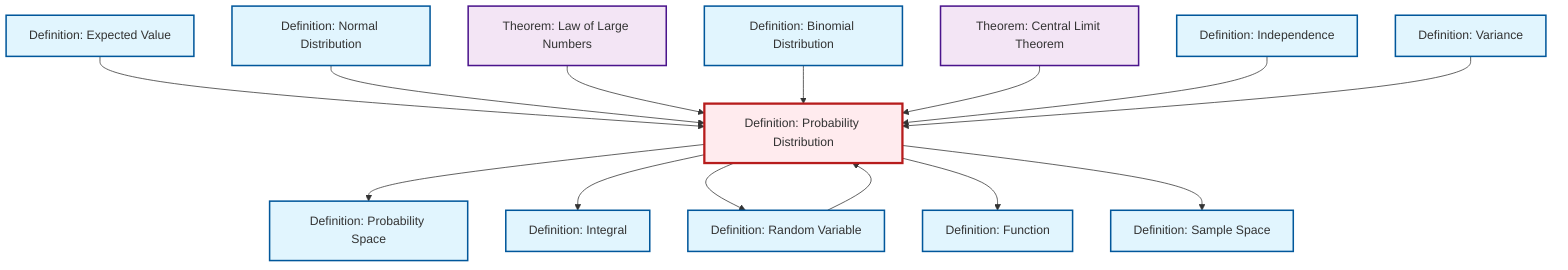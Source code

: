 graph TD
    classDef definition fill:#e1f5fe,stroke:#01579b,stroke-width:2px
    classDef theorem fill:#f3e5f5,stroke:#4a148c,stroke-width:2px
    classDef axiom fill:#fff3e0,stroke:#e65100,stroke-width:2px
    classDef example fill:#e8f5e9,stroke:#1b5e20,stroke-width:2px
    classDef current fill:#ffebee,stroke:#b71c1c,stroke-width:3px
    thm-central-limit["Theorem: Central Limit Theorem"]:::theorem
    def-probability-space["Definition: Probability Space"]:::definition
    def-random-variable["Definition: Random Variable"]:::definition
    def-normal-distribution["Definition: Normal Distribution"]:::definition
    def-sample-space["Definition: Sample Space"]:::definition
    def-expectation["Definition: Expected Value"]:::definition
    def-function["Definition: Function"]:::definition
    def-independence["Definition: Independence"]:::definition
    thm-law-of-large-numbers["Theorem: Law of Large Numbers"]:::theorem
    def-variance["Definition: Variance"]:::definition
    def-integral["Definition: Integral"]:::definition
    def-binomial-distribution["Definition: Binomial Distribution"]:::definition
    def-probability-distribution["Definition: Probability Distribution"]:::definition
    def-expectation --> def-probability-distribution
    def-probability-distribution --> def-probability-space
    def-normal-distribution --> def-probability-distribution
    thm-law-of-large-numbers --> def-probability-distribution
    def-random-variable --> def-probability-distribution
    def-probability-distribution --> def-integral
    def-binomial-distribution --> def-probability-distribution
    def-probability-distribution --> def-random-variable
    def-probability-distribution --> def-function
    thm-central-limit --> def-probability-distribution
    def-independence --> def-probability-distribution
    def-variance --> def-probability-distribution
    def-probability-distribution --> def-sample-space
    class def-probability-distribution current
